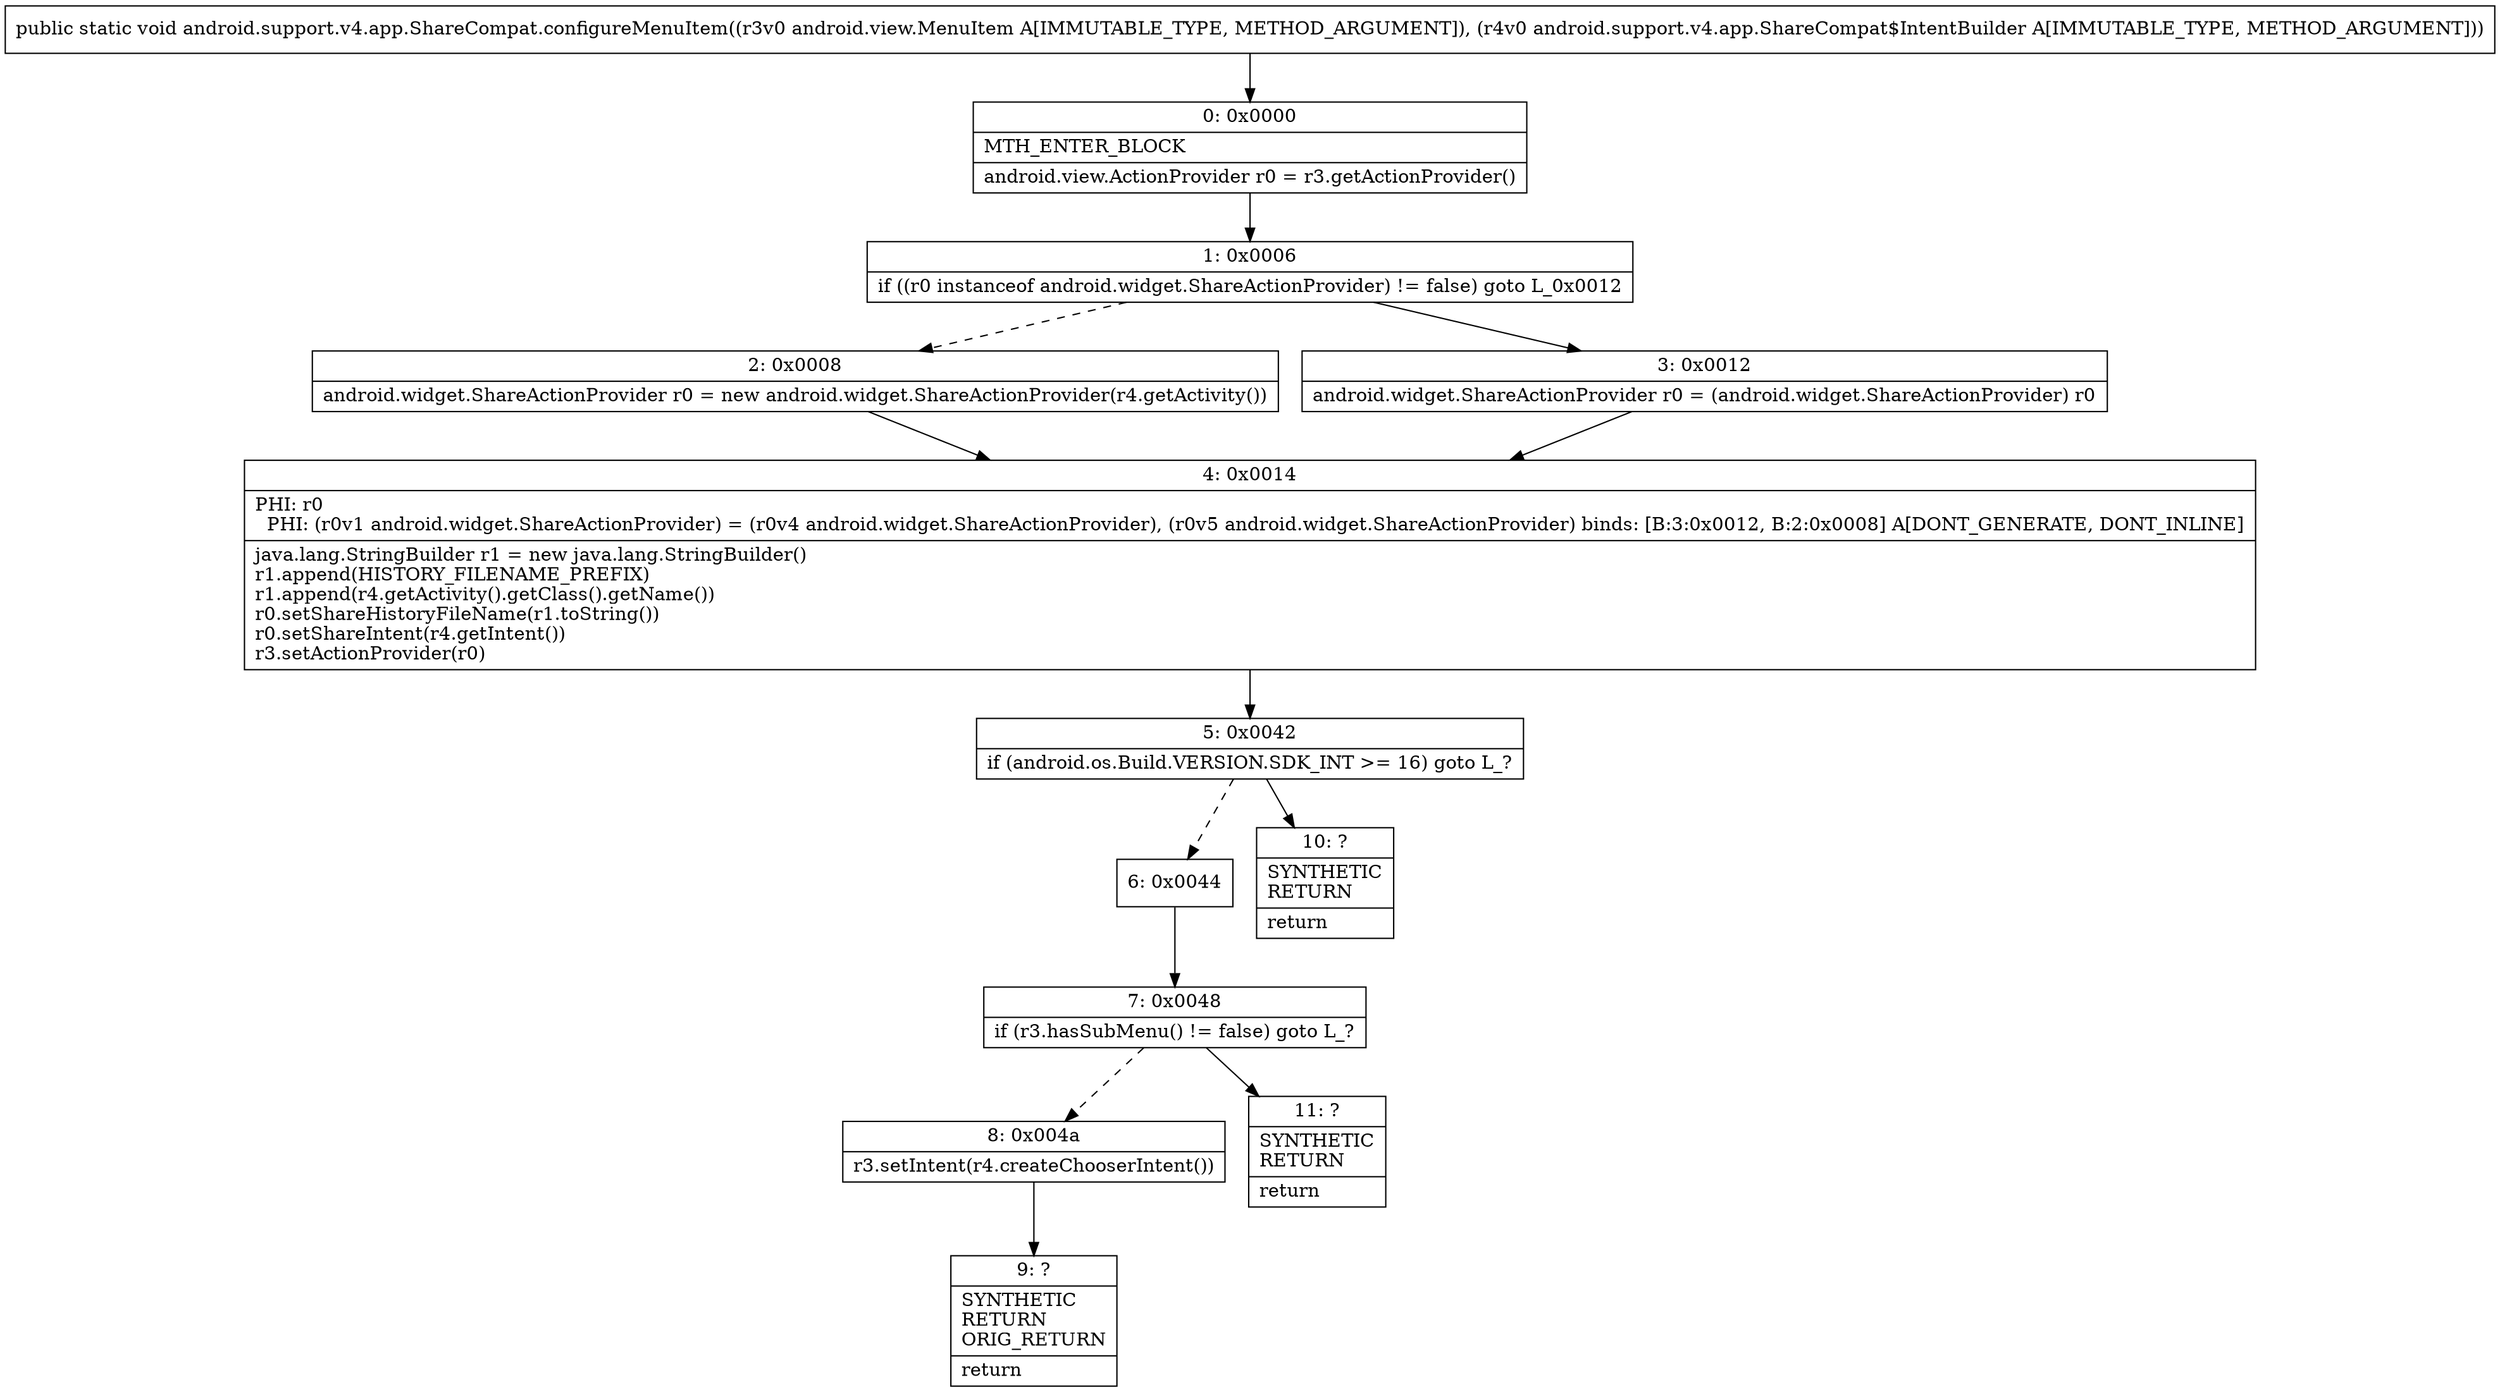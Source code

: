 digraph "CFG forandroid.support.v4.app.ShareCompat.configureMenuItem(Landroid\/view\/MenuItem;Landroid\/support\/v4\/app\/ShareCompat$IntentBuilder;)V" {
Node_0 [shape=record,label="{0\:\ 0x0000|MTH_ENTER_BLOCK\l|android.view.ActionProvider r0 = r3.getActionProvider()\l}"];
Node_1 [shape=record,label="{1\:\ 0x0006|if ((r0 instanceof android.widget.ShareActionProvider) != false) goto L_0x0012\l}"];
Node_2 [shape=record,label="{2\:\ 0x0008|android.widget.ShareActionProvider r0 = new android.widget.ShareActionProvider(r4.getActivity())\l}"];
Node_3 [shape=record,label="{3\:\ 0x0012|android.widget.ShareActionProvider r0 = (android.widget.ShareActionProvider) r0\l}"];
Node_4 [shape=record,label="{4\:\ 0x0014|PHI: r0 \l  PHI: (r0v1 android.widget.ShareActionProvider) = (r0v4 android.widget.ShareActionProvider), (r0v5 android.widget.ShareActionProvider) binds: [B:3:0x0012, B:2:0x0008] A[DONT_GENERATE, DONT_INLINE]\l|java.lang.StringBuilder r1 = new java.lang.StringBuilder()\lr1.append(HISTORY_FILENAME_PREFIX)\lr1.append(r4.getActivity().getClass().getName())\lr0.setShareHistoryFileName(r1.toString())\lr0.setShareIntent(r4.getIntent())\lr3.setActionProvider(r0)\l}"];
Node_5 [shape=record,label="{5\:\ 0x0042|if (android.os.Build.VERSION.SDK_INT \>= 16) goto L_?\l}"];
Node_6 [shape=record,label="{6\:\ 0x0044}"];
Node_7 [shape=record,label="{7\:\ 0x0048|if (r3.hasSubMenu() != false) goto L_?\l}"];
Node_8 [shape=record,label="{8\:\ 0x004a|r3.setIntent(r4.createChooserIntent())\l}"];
Node_9 [shape=record,label="{9\:\ ?|SYNTHETIC\lRETURN\lORIG_RETURN\l|return\l}"];
Node_10 [shape=record,label="{10\:\ ?|SYNTHETIC\lRETURN\l|return\l}"];
Node_11 [shape=record,label="{11\:\ ?|SYNTHETIC\lRETURN\l|return\l}"];
MethodNode[shape=record,label="{public static void android.support.v4.app.ShareCompat.configureMenuItem((r3v0 android.view.MenuItem A[IMMUTABLE_TYPE, METHOD_ARGUMENT]), (r4v0 android.support.v4.app.ShareCompat$IntentBuilder A[IMMUTABLE_TYPE, METHOD_ARGUMENT])) }"];
MethodNode -> Node_0;
Node_0 -> Node_1;
Node_1 -> Node_2[style=dashed];
Node_1 -> Node_3;
Node_2 -> Node_4;
Node_3 -> Node_4;
Node_4 -> Node_5;
Node_5 -> Node_6[style=dashed];
Node_5 -> Node_10;
Node_6 -> Node_7;
Node_7 -> Node_8[style=dashed];
Node_7 -> Node_11;
Node_8 -> Node_9;
}

